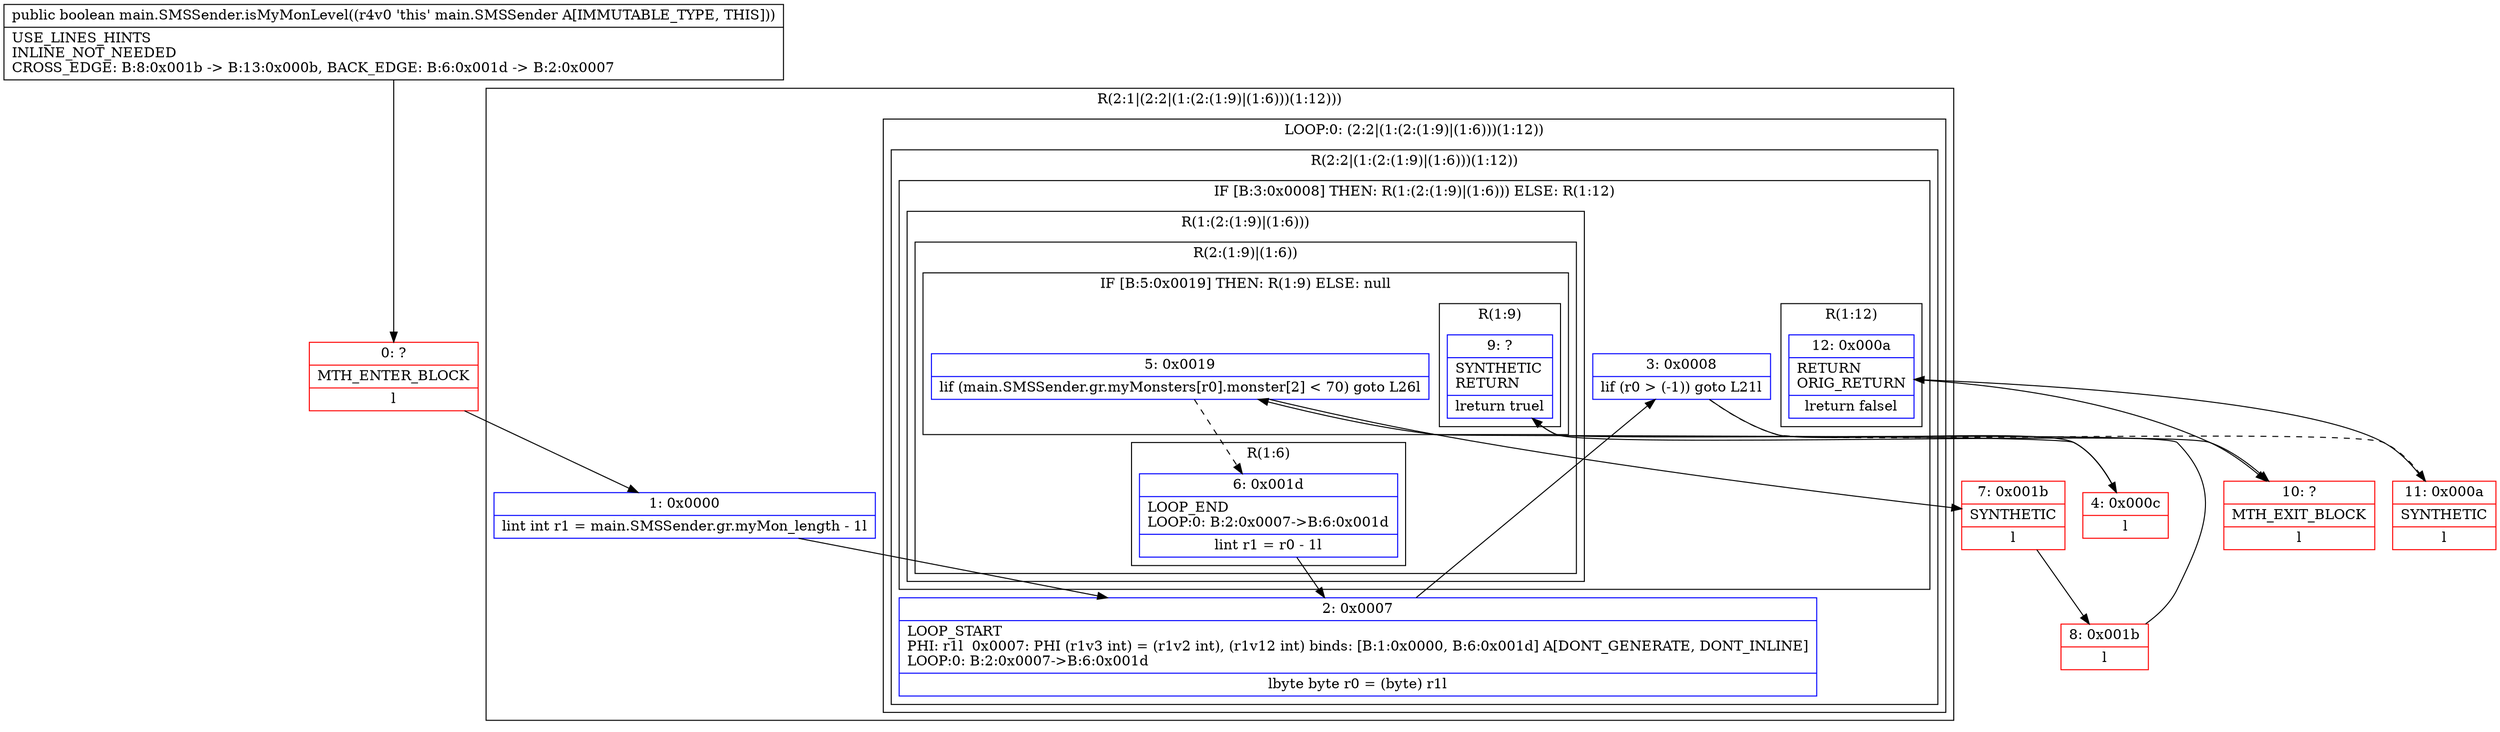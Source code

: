 digraph "CFG formain.SMSSender.isMyMonLevel()Z" {
subgraph cluster_Region_793219064 {
label = "R(2:1|(2:2|(1:(2:(1:9)|(1:6)))(1:12)))";
node [shape=record,color=blue];
Node_1 [shape=record,label="{1\:\ 0x0000|lint int r1 = main.SMSSender.gr.myMon_length \- 1l}"];
subgraph cluster_LoopRegion_81767584 {
label = "LOOP:0: (2:2|(1:(2:(1:9)|(1:6)))(1:12))";
node [shape=record,color=blue];
subgraph cluster_Region_2011142034 {
label = "R(2:2|(1:(2:(1:9)|(1:6)))(1:12))";
node [shape=record,color=blue];
Node_2 [shape=record,label="{2\:\ 0x0007|LOOP_START\lPHI: r1l  0x0007: PHI (r1v3 int) = (r1v2 int), (r1v12 int) binds: [B:1:0x0000, B:6:0x001d] A[DONT_GENERATE, DONT_INLINE]\lLOOP:0: B:2:0x0007\-\>B:6:0x001d\l|lbyte byte r0 = (byte) r1l}"];
subgraph cluster_IfRegion_151092695 {
label = "IF [B:3:0x0008] THEN: R(1:(2:(1:9)|(1:6))) ELSE: R(1:12)";
node [shape=record,color=blue];
Node_3 [shape=record,label="{3\:\ 0x0008|lif (r0 \> (\-1)) goto L21l}"];
subgraph cluster_Region_2071008025 {
label = "R(1:(2:(1:9)|(1:6)))";
node [shape=record,color=blue];
subgraph cluster_Region_1651122259 {
label = "R(2:(1:9)|(1:6))";
node [shape=record,color=blue];
subgraph cluster_IfRegion_438967104 {
label = "IF [B:5:0x0019] THEN: R(1:9) ELSE: null";
node [shape=record,color=blue];
Node_5 [shape=record,label="{5\:\ 0x0019|lif (main.SMSSender.gr.myMonsters[r0].monster[2] \< 70) goto L26l}"];
subgraph cluster_Region_1558994164 {
label = "R(1:9)";
node [shape=record,color=blue];
Node_9 [shape=record,label="{9\:\ ?|SYNTHETIC\lRETURN\l|lreturn truel}"];
}
}
subgraph cluster_Region_1065069072 {
label = "R(1:6)";
node [shape=record,color=blue];
Node_6 [shape=record,label="{6\:\ 0x001d|LOOP_END\lLOOP:0: B:2:0x0007\-\>B:6:0x001d\l|lint r1 = r0 \- 1l}"];
}
}
}
subgraph cluster_Region_632242533 {
label = "R(1:12)";
node [shape=record,color=blue];
Node_12 [shape=record,label="{12\:\ 0x000a|RETURN\lORIG_RETURN\l|lreturn falsel}"];
}
}
}
}
}
Node_0 [shape=record,color=red,label="{0\:\ ?|MTH_ENTER_BLOCK\l|l}"];
Node_4 [shape=record,color=red,label="{4\:\ 0x000c|l}"];
Node_7 [shape=record,color=red,label="{7\:\ 0x001b|SYNTHETIC\l|l}"];
Node_8 [shape=record,color=red,label="{8\:\ 0x001b|l}"];
Node_10 [shape=record,color=red,label="{10\:\ ?|MTH_EXIT_BLOCK\l|l}"];
Node_11 [shape=record,color=red,label="{11\:\ 0x000a|SYNTHETIC\l|l}"];
MethodNode[shape=record,label="{public boolean main.SMSSender.isMyMonLevel((r4v0 'this' main.SMSSender A[IMMUTABLE_TYPE, THIS]))  | USE_LINES_HINTS\lINLINE_NOT_NEEDED\lCROSS_EDGE: B:8:0x001b \-\> B:13:0x000b, BACK_EDGE: B:6:0x001d \-\> B:2:0x0007\l}"];
MethodNode -> Node_0;
Node_1 -> Node_2;
Node_2 -> Node_3;
Node_3 -> Node_4;
Node_3 -> Node_11[style=dashed];
Node_5 -> Node_6[style=dashed];
Node_5 -> Node_7;
Node_9 -> Node_10;
Node_6 -> Node_2;
Node_12 -> Node_10;
Node_0 -> Node_1;
Node_4 -> Node_5;
Node_7 -> Node_8;
Node_8 -> Node_9;
Node_11 -> Node_12;
}

